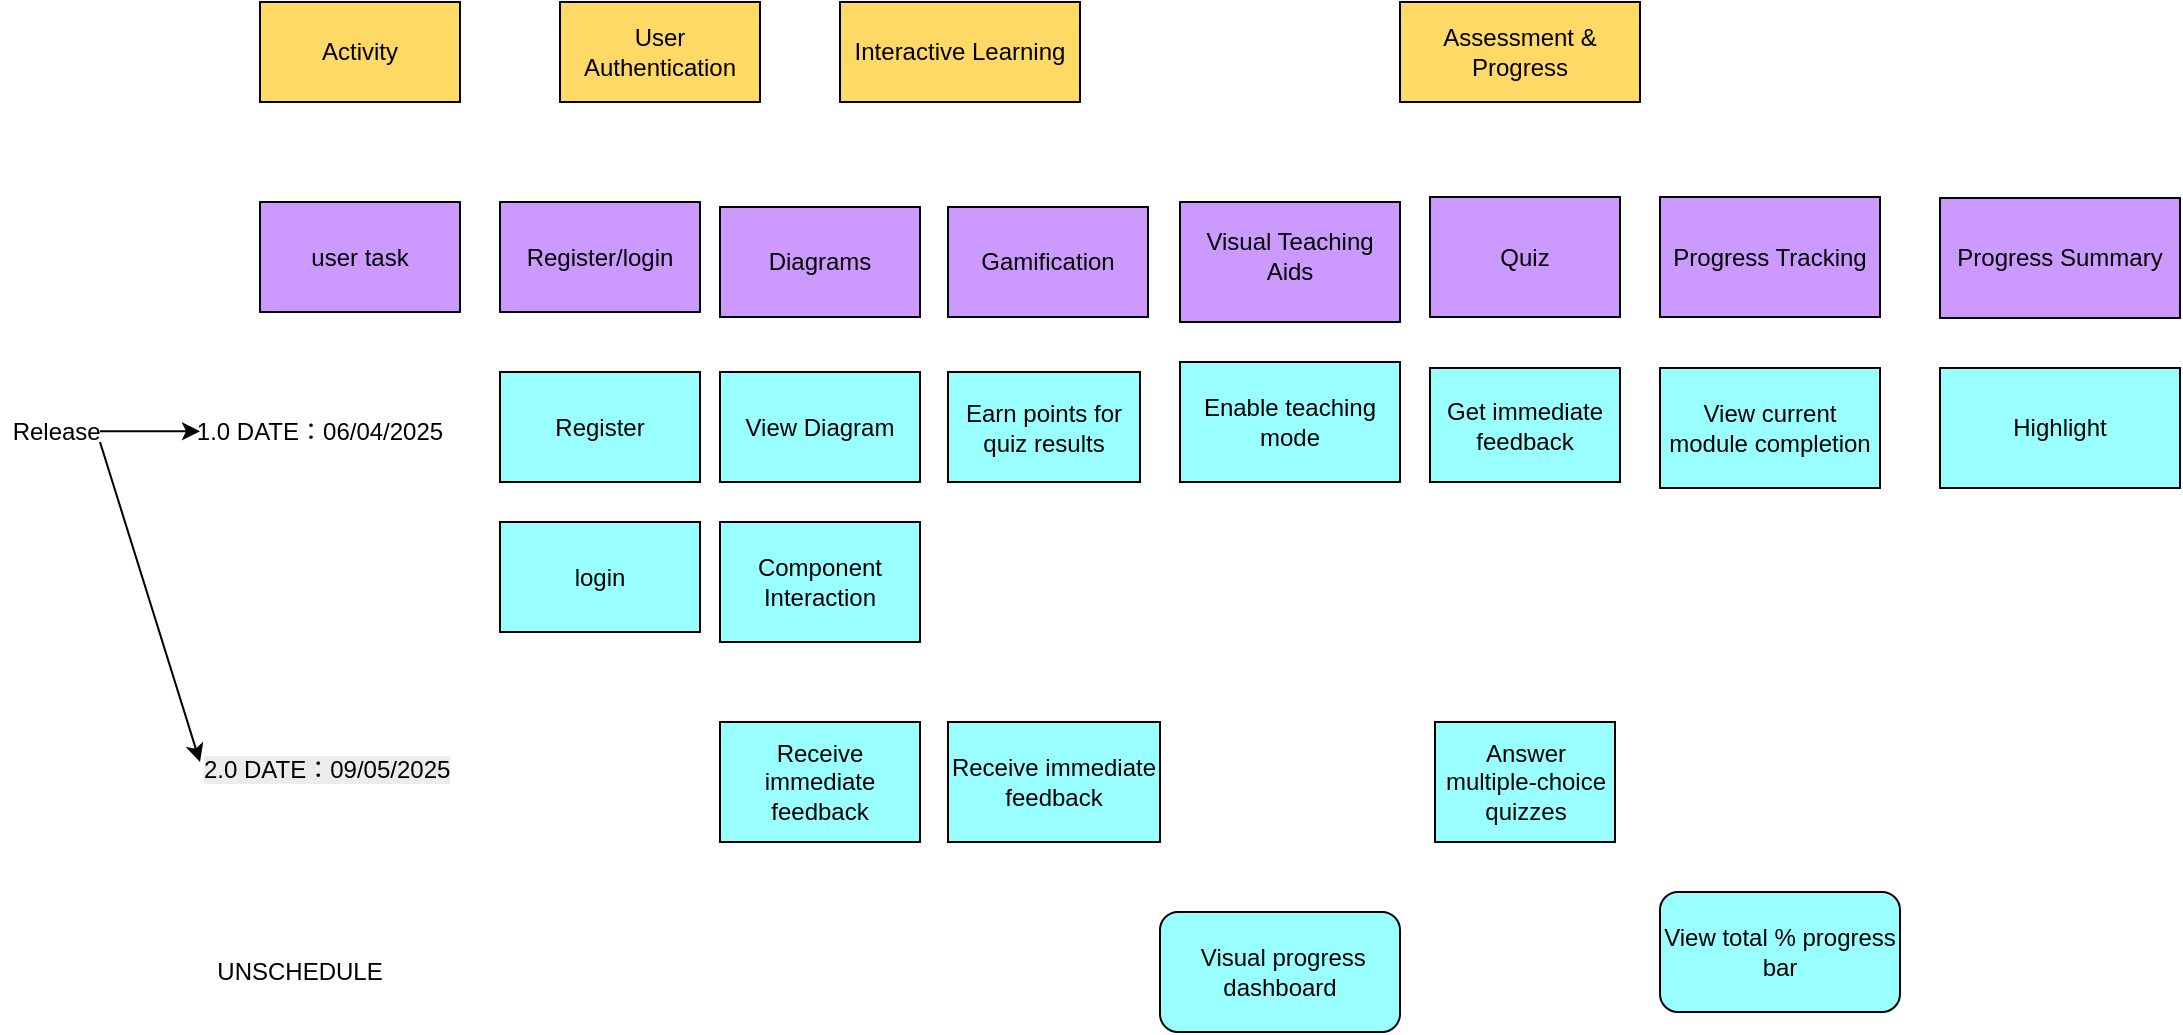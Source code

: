 <mxfile version="26.2.2">
  <diagram name="第 1 页" id="9NMkduw8GseNjqhNts78">
    <mxGraphModel dx="2491" dy="773" grid="1" gridSize="10" guides="1" tooltips="1" connect="1" arrows="1" fold="1" page="1" pageScale="1" pageWidth="827" pageHeight="1169" math="0" shadow="0">
      <root>
        <mxCell id="0" />
        <mxCell id="1" parent="0" />
        <mxCell id="i6qoPylQjN5Yd9TXkNc7-1" value="Activity" style="rounded=0;whiteSpace=wrap;html=1;fillColor=#FFD966;" vertex="1" parent="1">
          <mxGeometry x="70" y="80" width="100" height="50" as="geometry" />
        </mxCell>
        <mxCell id="i6qoPylQjN5Yd9TXkNc7-2" value="User Authentication" style="rounded=0;whiteSpace=wrap;html=1;fillColor=#FFD966;" vertex="1" parent="1">
          <mxGeometry x="220" y="80" width="100" height="50" as="geometry" />
        </mxCell>
        <mxCell id="i6qoPylQjN5Yd9TXkNc7-3" value="Interactive Learning" style="rounded=0;whiteSpace=wrap;html=1;fillColor=#FFD966;" vertex="1" parent="1">
          <mxGeometry x="360" y="80" width="120" height="50" as="geometry" />
        </mxCell>
        <mxCell id="i6qoPylQjN5Yd9TXkNc7-4" value="Assessment &amp;amp; Progress" style="rounded=0;whiteSpace=wrap;html=1;fillColor=#FFD966;" vertex="1" parent="1">
          <mxGeometry x="640" y="80" width="120" height="50" as="geometry" />
        </mxCell>
        <mxCell id="i6qoPylQjN5Yd9TXkNc7-5" value="user task" style="rounded=0;whiteSpace=wrap;html=1;fillColor=#CC99FF;" vertex="1" parent="1">
          <mxGeometry x="70" y="180" width="100" height="55" as="geometry" />
        </mxCell>
        <mxCell id="i6qoPylQjN5Yd9TXkNc7-6" value="Register/login" style="rounded=0;whiteSpace=wrap;html=1;fillColor=#CC99FF;" vertex="1" parent="1">
          <mxGeometry x="190" y="180" width="100" height="55" as="geometry" />
        </mxCell>
        <mxCell id="i6qoPylQjN5Yd9TXkNc7-8" value="Gamification" style="rounded=0;whiteSpace=wrap;html=1;fillColor=#CC99FF;" vertex="1" parent="1">
          <mxGeometry x="414" y="182.5" width="100" height="55" as="geometry" />
        </mxCell>
        <mxCell id="i6qoPylQjN5Yd9TXkNc7-10" value="&lt;table&gt;&lt;tbody&gt;&lt;tr&gt;&lt;td&gt;Visual Teaching Aids&lt;/td&gt;&lt;/tr&gt;&lt;/tbody&gt;&lt;/table&gt;&lt;table&gt;&lt;tbody&gt;&lt;tr&gt;&lt;td&gt;&lt;/td&gt;&lt;/tr&gt;&lt;/tbody&gt;&lt;/table&gt;" style="rounded=0;whiteSpace=wrap;html=1;fillColor=#CC99FF;" vertex="1" parent="1">
          <mxGeometry x="530" y="180" width="110" height="60" as="geometry" />
        </mxCell>
        <mxCell id="i6qoPylQjN5Yd9TXkNc7-12" value="Progress Tracking" style="rounded=0;whiteSpace=wrap;html=1;fillColor=#CC99FF;" vertex="1" parent="1">
          <mxGeometry x="770" y="177.5" width="110" height="60" as="geometry" />
        </mxCell>
        <mxCell id="i6qoPylQjN5Yd9TXkNc7-13" value="Progress Summary" style="rounded=0;whiteSpace=wrap;html=1;fillColor=#CC99FF;" vertex="1" parent="1">
          <mxGeometry x="910" y="178" width="120" height="60" as="geometry" />
        </mxCell>
        <mxCell id="i6qoPylQjN5Yd9TXkNc7-14" value="Release&amp;nbsp;" style="text;html=1;align=center;verticalAlign=middle;whiteSpace=wrap;rounded=0;" vertex="1" parent="1">
          <mxGeometry x="-60" y="280" width="60" height="30" as="geometry" />
        </mxCell>
        <mxCell id="i6qoPylQjN5Yd9TXkNc7-15" value="" style="endArrow=classic;html=1;rounded=0;" edge="1" parent="1">
          <mxGeometry width="50" height="50" relative="1" as="geometry">
            <mxPoint x="-10" y="294.66" as="sourcePoint" />
            <mxPoint x="40" y="294.66" as="targetPoint" />
          </mxGeometry>
        </mxCell>
        <mxCell id="i6qoPylQjN5Yd9TXkNc7-16" value="1.0 DATE：06/04/2025" style="text;html=1;align=center;verticalAlign=middle;whiteSpace=wrap;rounded=0;" vertex="1" parent="1">
          <mxGeometry x="30" y="280" width="140" height="30" as="geometry" />
        </mxCell>
        <mxCell id="i6qoPylQjN5Yd9TXkNc7-20" value="Register" style="rounded=0;whiteSpace=wrap;html=1;fillColor=#99FFFF;" vertex="1" parent="1">
          <mxGeometry x="190" y="265" width="100" height="55" as="geometry" />
        </mxCell>
        <mxCell id="i6qoPylQjN5Yd9TXkNc7-21" value="login" style="rounded=0;whiteSpace=wrap;html=1;fillColor=#99FFFF;" vertex="1" parent="1">
          <mxGeometry x="190" y="340" width="100" height="55" as="geometry" />
        </mxCell>
        <mxCell id="i6qoPylQjN5Yd9TXkNc7-22" value="View Diagram" style="rounded=0;whiteSpace=wrap;html=1;fillColor=#99FFFF;" vertex="1" parent="1">
          <mxGeometry x="300" y="265" width="100" height="55" as="geometry" />
        </mxCell>
        <mxCell id="i6qoPylQjN5Yd9TXkNc7-23" value="Component Interaction" style="rounded=0;whiteSpace=wrap;html=1;fillColor=#99FFFF;" vertex="1" parent="1">
          <mxGeometry x="300" y="340" width="100" height="60" as="geometry" />
        </mxCell>
        <mxCell id="i6qoPylQjN5Yd9TXkNc7-24" value="Receive immediate feedback" style="rounded=0;whiteSpace=wrap;html=1;fillColor=#99FFFF;" vertex="1" parent="1">
          <mxGeometry x="300" y="440" width="100" height="60" as="geometry" />
        </mxCell>
        <mxCell id="i6qoPylQjN5Yd9TXkNc7-25" value="Earn points for quiz results" style="rounded=0;whiteSpace=wrap;html=1;fillColor=#99FFFF;" vertex="1" parent="1">
          <mxGeometry x="414" y="265" width="96" height="55" as="geometry" />
        </mxCell>
        <mxCell id="i6qoPylQjN5Yd9TXkNc7-26" value="Enable teaching mode" style="rounded=0;whiteSpace=wrap;html=1;fillColor=#99FFFF;" vertex="1" parent="1">
          <mxGeometry x="530" y="260" width="110" height="60" as="geometry" />
        </mxCell>
        <mxCell id="i6qoPylQjN5Yd9TXkNc7-27" value="Get immediate feedback" style="rounded=0;whiteSpace=wrap;html=1;fillColor=#99FFFF;" vertex="1" parent="1">
          <mxGeometry x="655" y="263" width="95" height="57" as="geometry" />
        </mxCell>
        <mxCell id="i6qoPylQjN5Yd9TXkNc7-28" value="View current module completion" style="rounded=0;whiteSpace=wrap;html=1;fillColor=#99FFFF;" vertex="1" parent="1">
          <mxGeometry x="770" y="263" width="110" height="60" as="geometry" />
        </mxCell>
        <mxCell id="i6qoPylQjN5Yd9TXkNc7-29" value="Highlight" style="rounded=0;whiteSpace=wrap;html=1;fillColor=#99FFFF;" vertex="1" parent="1">
          <mxGeometry x="910" y="263" width="120" height="60" as="geometry" />
        </mxCell>
        <mxCell id="i6qoPylQjN5Yd9TXkNc7-30" value="&lt;span style=&quot;color: rgb(0, 0, 0); font-family: Helvetica; font-size: 12px; font-style: normal; font-variant-ligatures: normal; font-variant-caps: normal; font-weight: 400; letter-spacing: normal; orphans: 2; text-align: center; text-indent: 0px; text-transform: none; widows: 2; word-spacing: 0px; -webkit-text-stroke-width: 0px; white-space: normal; background-color: rgb(236, 236, 236); text-decoration-thickness: initial; text-decoration-style: initial; text-decoration-color: initial; float: none; display: inline !important;&quot;&gt;2.0 DATE：09/05/2025&lt;/span&gt;" style="text;whiteSpace=wrap;html=1;" vertex="1" parent="1">
          <mxGeometry x="40" y="450" width="160" height="40" as="geometry" />
        </mxCell>
        <mxCell id="i6qoPylQjN5Yd9TXkNc7-31" value="Answer multiple-choice quizzes" style="rounded=0;whiteSpace=wrap;html=1;fillColor=#99FFFF;" vertex="1" parent="1">
          <mxGeometry x="657.5" y="440" width="90" height="60" as="geometry" />
        </mxCell>
        <mxCell id="i6qoPylQjN5Yd9TXkNc7-32" value="Receive immediate feedback" style="rounded=0;whiteSpace=wrap;html=1;fillColor=#99FFFF;" vertex="1" parent="1">
          <mxGeometry x="414" y="440" width="106" height="60" as="geometry" />
        </mxCell>
        <mxCell id="i6qoPylQjN5Yd9TXkNc7-33" value="" style="endArrow=classic;html=1;rounded=0;entryX=0;entryY=0.25;entryDx=0;entryDy=0;" edge="1" parent="1" target="i6qoPylQjN5Yd9TXkNc7-30">
          <mxGeometry width="50" height="50" relative="1" as="geometry">
            <mxPoint x="-10" y="300" as="sourcePoint" />
            <mxPoint x="60" y="330" as="targetPoint" />
          </mxGeometry>
        </mxCell>
        <mxCell id="i6qoPylQjN5Yd9TXkNc7-34" value="UNSCHEDULE" style="text;html=1;align=center;verticalAlign=middle;whiteSpace=wrap;rounded=0;" vertex="1" parent="1">
          <mxGeometry x="60" y="550" width="60" height="30" as="geometry" />
        </mxCell>
        <mxCell id="i6qoPylQjN5Yd9TXkNc7-35" value="&amp;nbsp;Visual progress dashboard" style="rounded=1;whiteSpace=wrap;html=1;fillColor=#99FFFF;" vertex="1" parent="1">
          <mxGeometry x="520" y="535" width="120" height="60" as="geometry" />
        </mxCell>
        <mxCell id="i6qoPylQjN5Yd9TXkNc7-36" value="View total % progress bar" style="rounded=1;whiteSpace=wrap;html=1;fillColor=#99FFFF;" vertex="1" parent="1">
          <mxGeometry x="770" y="525" width="120" height="60" as="geometry" />
        </mxCell>
        <mxCell id="i6qoPylQjN5Yd9TXkNc7-7" value="Diagrams" style="rounded=0;whiteSpace=wrap;html=1;fillColor=#CC99FF;" vertex="1" parent="1">
          <mxGeometry x="300" y="182.5" width="100" height="55" as="geometry" />
        </mxCell>
        <mxCell id="i6qoPylQjN5Yd9TXkNc7-11" value="Quiz" style="rounded=0;whiteSpace=wrap;html=1;fillColor=#CC99FF;" vertex="1" parent="1">
          <mxGeometry x="655" y="177.5" width="95" height="60" as="geometry" />
        </mxCell>
      </root>
    </mxGraphModel>
  </diagram>
</mxfile>
